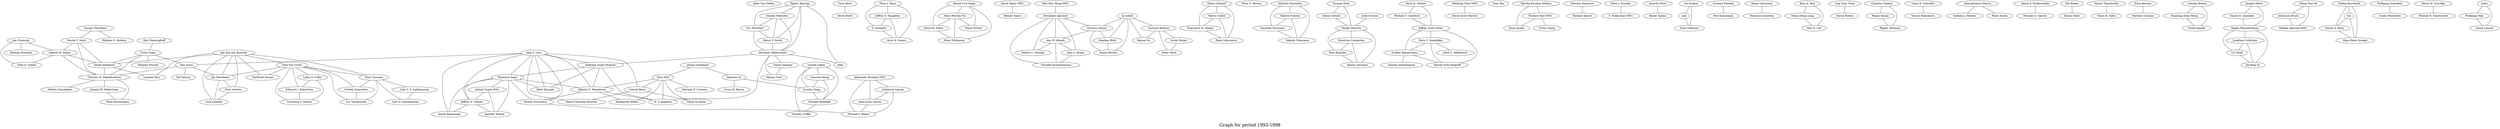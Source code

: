 /*****
Graph for period 1993-1998
*****/

graph G {
  graph [splines=true overlap=false]
  node  [shape=ellipse, width=0.3, height=0.3]
  0 [label="Allen Van Gelder"];
  1 [label="Surajit Chaudhuri"];
  2 [label="Moshe Y. Vardi"];
  3 [label="Tirza Hirst"];
  4 [label="David Harel"];
  5 [label="phane Grumbach"];
  6 [label="Tova Milo"];
  7 [label="Peter J. Haas"];
  8 [label="Jeffrey F. Naughton"];
  9 [label="S. Seshadri"];
  10 [label="Arun N. Swami"];
  11 [label="Bernd-Uwe Pagel"];
  12 [label="Hans-Werner Six"];
  13 [label="Heinrich Toben"];
  14 [label="Peter Widmayer"];
  15 [label="Leonid Libkin"];
  16 [label="Limsoon Wong"];
  17 [label="David Maier 0001"];
  18 [label="Bennet Vance"];
  19 [label="Man Hon Wong 0001"];
  20 [label="Divyakant Agrawal"];
  21 [label="Marco Schaerf"];
  22 [label="Peter Z. Revesz"];
  23 [label="Rajeev Rastogi"];
  24 [label="Sharad Mehrotra"];
  25 [label="Yuri Breitbart"];
  26 [label="Henry F. Korth"];
  27 [label="Abraham Silberschatz"];
  28 [label="Shinichi Morishita"];
  29 [label="Jan Chomicki"];
  30 [label="Damian Niwinski"];
  31 [label="rg Schek"];
  32 [label="Gerhard Weikum"];
  33 [label="Haiyan Ye"];
  34 [label="Thomas Eiter"];
  35 [label="Georg Gottlob"];
  36 [label="Mark H. Nodine"];
  37 [label="Michael T. Goodrich"];
  38 [label="Jeffrey Scott Vitter"];
  39 [label="Weidong Chen 0005"];
  40 [label="David Scott Warren"];
  41 [label="Jan Van den Bussche"];
  42 [label="Dirk Van Gucht"];
  43 [label="Gottfried Vossen"];
  44 [label="Paris C. Kanellakis"];
  45 [label="Sridhar Ramaswamy"];
  46 [label="Darren Erik Vengroff"];
  47 [label="Karl Denninghoff"];
  48 [label="Victor Vianu"];
  49 [label="Yoav Raz"];
  50 [label="Alon Y. Levy"];
  51 [label="Inderpal Singh Mumick"];
  52 [label="Yehoshua Sagiv"];
  53 [label="Oded Shmueli"];
  54 [label="Martha Escobar-Molano"];
  55 [label="Richard Hull 0001"];
  56 [label="Dean Jacobs"];
  57 [label="Christos Faloutsos"];
  58 [label="Ibrahim Kamel"];
  59 [label="Peter J. Stuckey"];
  60 [label="S. Sudarshan 0001"];
  61 [label="Jianwen Su"];
  62 [label="Jyrki Kivinen"];
  63 [label="Heikki Mannila"];
  64 [label="Gerd G. Hillebrand"];
  65 [label="Dan Suciu"];
  66 [label="Jan Paredaens"];
  67 [label="Val Tannen"];
  68 [label="Atsushi Ohori"];
  69 [label="Keishi Tajima"];
  70 [label="sta Grahne"];
  71 [label="nen"];
  72 [label="Esko Ukkonen"];
  73 [label="Sushant Patnaik"];
  74 [label="Neil Immerman"];
  75 [label="Phokion G. Kolaitis"];
  76 [label="Alberto O. Mendelzon"];
  77 [label="Emmanuel Waller"];
  78 [label="Latha S. Colby"];
  79 [label="Edward L. Robertson"];
  80 [label="Lawrence V. Saxton"];
  81 [label="Gustavo Alonso"];
  82 [label="Amr El Abbadi"];
  83 [label="John L. Bruno"];
  84 [label="Vasudha Krishnaswamy"];
  85 [label="Diego Calvanese"];
  86 [label="Maurizio Lenzerini"];
  87 [label="Ashish Gupta 0001"];
  88 [label="Jeffrey D. Ullman"];
  89 [label="Jennifer Widom"];
  90 [label="Sairam Subramanian"];
  91 [label="Kien A. Hua"];
  92 [label="Sheau-Dong Lang"];
  93 [label="Wen K. Lee"];
  94 [label="Ling Tony Chen"];
  95 [label="Doron Rotem"];
  96 [label="Guozhu Dong"];
  97 [label="Marc Andries"];
  98 [label="Luca Cabibbo"];
  99 [label="Anand Rajaraman"];
  100 [label="Divesh Srivastava"];
  101 [label="Mariano P. Consens"];
  102 [label="H. V. Jagadish"];
  103 [label="Chandra Chekuri"];
  104 [label="Waqar Hasan"];
  105 [label="Rajeev Motwani"];
  106 [label="Alexander Brodsky 0001"];
  107 [label="Catherine Lassez"];
  108 [label="Jean-Louis Lassez"];
  109 [label="Michael J. Maher"];
  110 [label="Marco Cadoli"];
  111 [label="Francesco M. Donini"];
  112 [label="Paolo Liberatore"];
  113 [label="Philippe Picouet"];
  114 [label="Vinay K. Chaudhri"];
  115 [label="Vassos Hadzilacos"];
  116 [label="Mario Winter"];
  117 [label="Giansalvatore Mecca"];
  118 [label="Anthony J. Bonner"];
  119 [label="Ti-Pin Chang"];
  120 [label="Gabriel M. Kuper"];
  121 [label="Alexei P. Stolboushkin"];
  122 [label="Michael A. Taitslin"];
  123 [label="Idit Keidar"];
  124 [label="Danny Dolev"];
  125 [label="Dina Q. Goldin"];
  126 [label="Serge Abiteboul"];
  127 [label="Christos H. Papadimitriou"];
  128 [label="Marc Gyssens"];
  129 [label="Laks V. S. Lakshmanan"];
  130 [label="Iyer N. Subramanian"];
  131 [label="Takeshi Fukuda"];
  132 [label="Yasuhiko Morimoto"];
  133 [label="Takeshi Tokuyama"];
  134 [label="Michael Benedikt"];
  135 [label="Timothy Griffin"];
  136 [label="Laurent Herr"];
  137 [label="Yannis Theodoridis"];
  138 [label="Timos K. Sellis"];
  139 [label="Catriel Beeri"];
  140 [label="Paula Ta-Shma"];
  141 [label="Sumit Ganguly"];
  142 [label="Akshay Goel"];
  143 [label="Elisa Bertino"];
  144 [label="Barbara Catania"];
  145 [label="Claudio Bettini"];
  146 [label="Xiaoyang Sean Wang"];
  147 [label="Sushil Jajodia"];
  148 [label="Stephen Blott"];
  149 [label="Armin Fessler"];
  150 [label="Marie-Christine Rousset"];
  151 [label="Joseph Albert"];
  152 [label="Yannis E. Ioannidis"];
  153 [label="Raghu Ramakrishnan"];
  154 [label="Jonathan Goldstein"];
  155 [label="Uri Shaft"];
  156 [label="Jie-Bing Yu"];
  157 [label="Freddy Dumortier"];
  158 [label="Luc Vandeurzen"];
  159 [label="Ching-Tien Ho"];
  160 [label="Jehoshua Bruck"];
  161 [label="Rakesh Agrawal 0001"];
  162 [label="Paolo Atzeni"];
  163 [label="Joseph M. Hellerstein"];
  164 [label="Elias Koutsoupias"];
  165 [label="Mihalis Yannakakis"];
  166 [label="Oscar H. Ibarra"];
  167 [label="zden"];
  168 [label="Stefan Berchtold"];
  169 [label="hm"];
  170 [label="Daniel A. Keim"];
  171 [label="Hans-Peter Kriegel"];
  172 [label="Wolfgang Scheufele"];
  173 [label="Guido Moerkotte"];
  174 [label="Dimitrios Gunopulos"];
  175 [label="Roni Khardon"];
  176 [label="Hannu Toivonen"];
  177 [label="Guido Nerjes"];
  178 [label="Peter Muth"];
  179 [label="Oliver M. Duschka"];
  180 [label="Michael R. Genesereth"];
  181 [label="scher"];
  182 [label="Wolfgang May"];
  183 [label="Georg Lausen"];
  184 [label="Robert C. Steinke"];
  1 -- 2;
  1 -- 75;
  2 -- 120;
  2 -- 126;
  2 -- 127;
  3 -- 4;
  5 -- 6;
  5 -- 61;
  6 -- 76;
  6 -- 77;
  6 -- 101;
  6 -- 102;
  6 -- 139;
  6 -- 140;
  7 -- 8;
  7 -- 9;
  7 -- 10;
  8 -- 9;
  8 -- 10;
  9 -- 10;
  11 -- 12;
  11 -- 13;
  11 -- 14;
  11 -- 116;
  12 -- 13;
  12 -- 14;
  12 -- 116;
  13 -- 14;
  15 -- 16;
  15 -- 96;
  15 -- 134;
  15 -- 135;
  16 -- 96;
  16 -- 134;
  17 -- 18;
  19 -- 20;
  20 -- 81;
  20 -- 82;
  20 -- 83;
  20 -- 84;
  20 -- 184;
  21 -- 110;
  21 -- 111;
  21 -- 112;
  23 -- 24;
  23 -- 25;
  23 -- 26;
  23 -- 27;
  23 -- 167;
  24 -- 25;
  24 -- 26;
  24 -- 27;
  25 -- 26;
  25 -- 27;
  26 -- 27;
  27 -- 51;
  27 -- 102;
  27 -- 141;
  27 -- 142;
  27 -- 167;
  28 -- 131;
  28 -- 132;
  28 -- 133;
  29 -- 30;
  29 -- 120;
  29 -- 125;
  31 -- 32;
  31 -- 33;
  31 -- 81;
  31 -- 148;
  31 -- 149;
  32 -- 33;
  32 -- 177;
  32 -- 178;
  34 -- 35;
  34 -- 63;
  35 -- 63;
  36 -- 37;
  36 -- 38;
  37 -- 38;
  38 -- 44;
  38 -- 45;
  38 -- 46;
  39 -- 40;
  41 -- 42;
  41 -- 43;
  41 -- 66;
  41 -- 97;
  41 -- 98;
  41 -- 126;
  41 -- 128;
  41 -- 136;
  42 -- 43;
  42 -- 66;
  42 -- 78;
  42 -- 79;
  42 -- 80;
  42 -- 128;
  42 -- 157;
  42 -- 158;
  44 -- 45;
  44 -- 46;
  44 -- 64;
  45 -- 46;
  45 -- 90;
  47 -- 48;
  48 -- 65;
  48 -- 113;
  48 -- 126;
  48 -- 127;
  50 -- 51;
  50 -- 52;
  50 -- 53;
  50 -- 65;
  50 -- 76;
  50 -- 88;
  50 -- 99;
  50 -- 100;
  50 -- 139;
  50 -- 150;
  51 -- 52;
  51 -- 53;
  51 -- 76;
  51 -- 102;
  52 -- 53;
  52 -- 76;
  52 -- 87;
  52 -- 88;
  52 -- 89;
  52 -- 99;
  52 -- 100;
  54 -- 55;
  54 -- 56;
  55 -- 56;
  55 -- 119;
  57 -- 58;
  59 -- 60;
  61 -- 96;
  61 -- 166;
  62 -- 63;
  63 -- 174;
  63 -- 175;
  63 -- 176;
  65 -- 66;
  65 -- 67;
  65 -- 127;
  66 -- 97;
  66 -- 98;
  68 -- 69;
  70 -- 71;
  70 -- 72;
  71 -- 72;
  73 -- 74;
  76 -- 77;
  76 -- 100;
  76 -- 102;
  78 -- 79;
  78 -- 80;
  79 -- 80;
  81 -- 82;
  81 -- 148;
  81 -- 149;
  82 -- 83;
  82 -- 84;
  82 -- 184;
  83 -- 84;
  85 -- 86;
  87 -- 88;
  87 -- 89;
  88 -- 89;
  88 -- 99;
  91 -- 92;
  91 -- 93;
  92 -- 93;
  94 -- 95;
  96 -- 134;
  97 -- 98;
  100 -- 109;
  103 -- 104;
  103 -- 105;
  104 -- 105;
  106 -- 107;
  106 -- 108;
  106 -- 109;
  107 -- 108;
  107 -- 109;
  108 -- 109;
  110 -- 111;
  110 -- 112;
  111 -- 112;
  114 -- 115;
  117 -- 118;
  117 -- 162;
  120 -- 125;
  120 -- 126;
  120 -- 127;
  121 -- 122;
  123 -- 124;
  126 -- 127;
  126 -- 136;
  127 -- 163;
  127 -- 164;
  127 -- 165;
  128 -- 129;
  128 -- 130;
  128 -- 157;
  128 -- 158;
  129 -- 130;
  131 -- 132;
  131 -- 133;
  132 -- 133;
  134 -- 135;
  137 -- 138;
  139 -- 140;
  139 -- 150;
  141 -- 142;
  143 -- 144;
  145 -- 146;
  145 -- 147;
  146 -- 147;
  148 -- 149;
  151 -- 152;
  151 -- 153;
  152 -- 153;
  153 -- 154;
  153 -- 155;
  153 -- 156;
  154 -- 155;
  154 -- 156;
  155 -- 156;
  157 -- 158;
  159 -- 160;
  159 -- 161;
  160 -- 161;
  163 -- 164;
  168 -- 169;
  168 -- 170;
  168 -- 171;
  169 -- 170;
  169 -- 171;
  170 -- 171;
  172 -- 173;
  174 -- 175;
  174 -- 176;
  175 -- 176;
  177 -- 178;
  179 -- 180;
  181 -- 182;
  181 -- 183;
  182 -- 183;
  label = "\nGraph for period 1993-1998\n";  fontsize=24;
}
